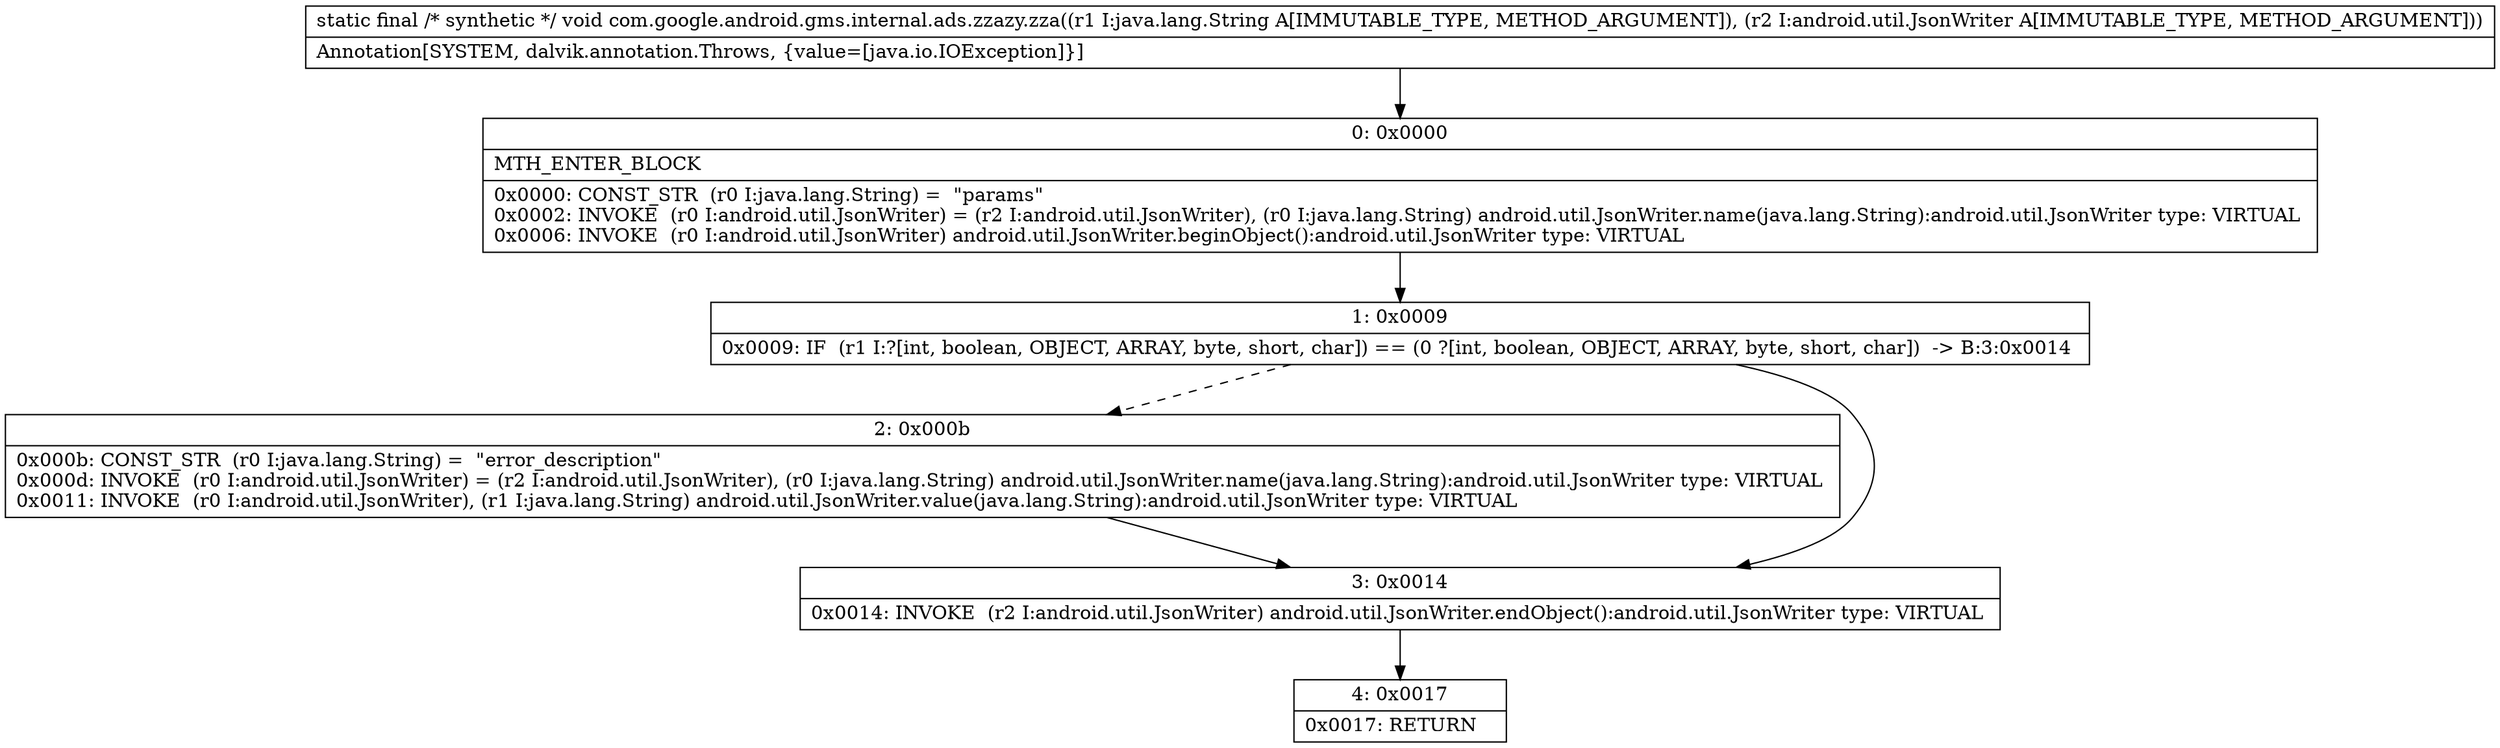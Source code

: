 digraph "CFG forcom.google.android.gms.internal.ads.zzazy.zza(Ljava\/lang\/String;Landroid\/util\/JsonWriter;)V" {
Node_0 [shape=record,label="{0\:\ 0x0000|MTH_ENTER_BLOCK\l|0x0000: CONST_STR  (r0 I:java.lang.String) =  \"params\" \l0x0002: INVOKE  (r0 I:android.util.JsonWriter) = (r2 I:android.util.JsonWriter), (r0 I:java.lang.String) android.util.JsonWriter.name(java.lang.String):android.util.JsonWriter type: VIRTUAL \l0x0006: INVOKE  (r0 I:android.util.JsonWriter) android.util.JsonWriter.beginObject():android.util.JsonWriter type: VIRTUAL \l}"];
Node_1 [shape=record,label="{1\:\ 0x0009|0x0009: IF  (r1 I:?[int, boolean, OBJECT, ARRAY, byte, short, char]) == (0 ?[int, boolean, OBJECT, ARRAY, byte, short, char])  \-\> B:3:0x0014 \l}"];
Node_2 [shape=record,label="{2\:\ 0x000b|0x000b: CONST_STR  (r0 I:java.lang.String) =  \"error_description\" \l0x000d: INVOKE  (r0 I:android.util.JsonWriter) = (r2 I:android.util.JsonWriter), (r0 I:java.lang.String) android.util.JsonWriter.name(java.lang.String):android.util.JsonWriter type: VIRTUAL \l0x0011: INVOKE  (r0 I:android.util.JsonWriter), (r1 I:java.lang.String) android.util.JsonWriter.value(java.lang.String):android.util.JsonWriter type: VIRTUAL \l}"];
Node_3 [shape=record,label="{3\:\ 0x0014|0x0014: INVOKE  (r2 I:android.util.JsonWriter) android.util.JsonWriter.endObject():android.util.JsonWriter type: VIRTUAL \l}"];
Node_4 [shape=record,label="{4\:\ 0x0017|0x0017: RETURN   \l}"];
MethodNode[shape=record,label="{static final \/* synthetic *\/ void com.google.android.gms.internal.ads.zzazy.zza((r1 I:java.lang.String A[IMMUTABLE_TYPE, METHOD_ARGUMENT]), (r2 I:android.util.JsonWriter A[IMMUTABLE_TYPE, METHOD_ARGUMENT]))  | Annotation[SYSTEM, dalvik.annotation.Throws, \{value=[java.io.IOException]\}]\l}"];
MethodNode -> Node_0;
Node_0 -> Node_1;
Node_1 -> Node_2[style=dashed];
Node_1 -> Node_3;
Node_2 -> Node_3;
Node_3 -> Node_4;
}

